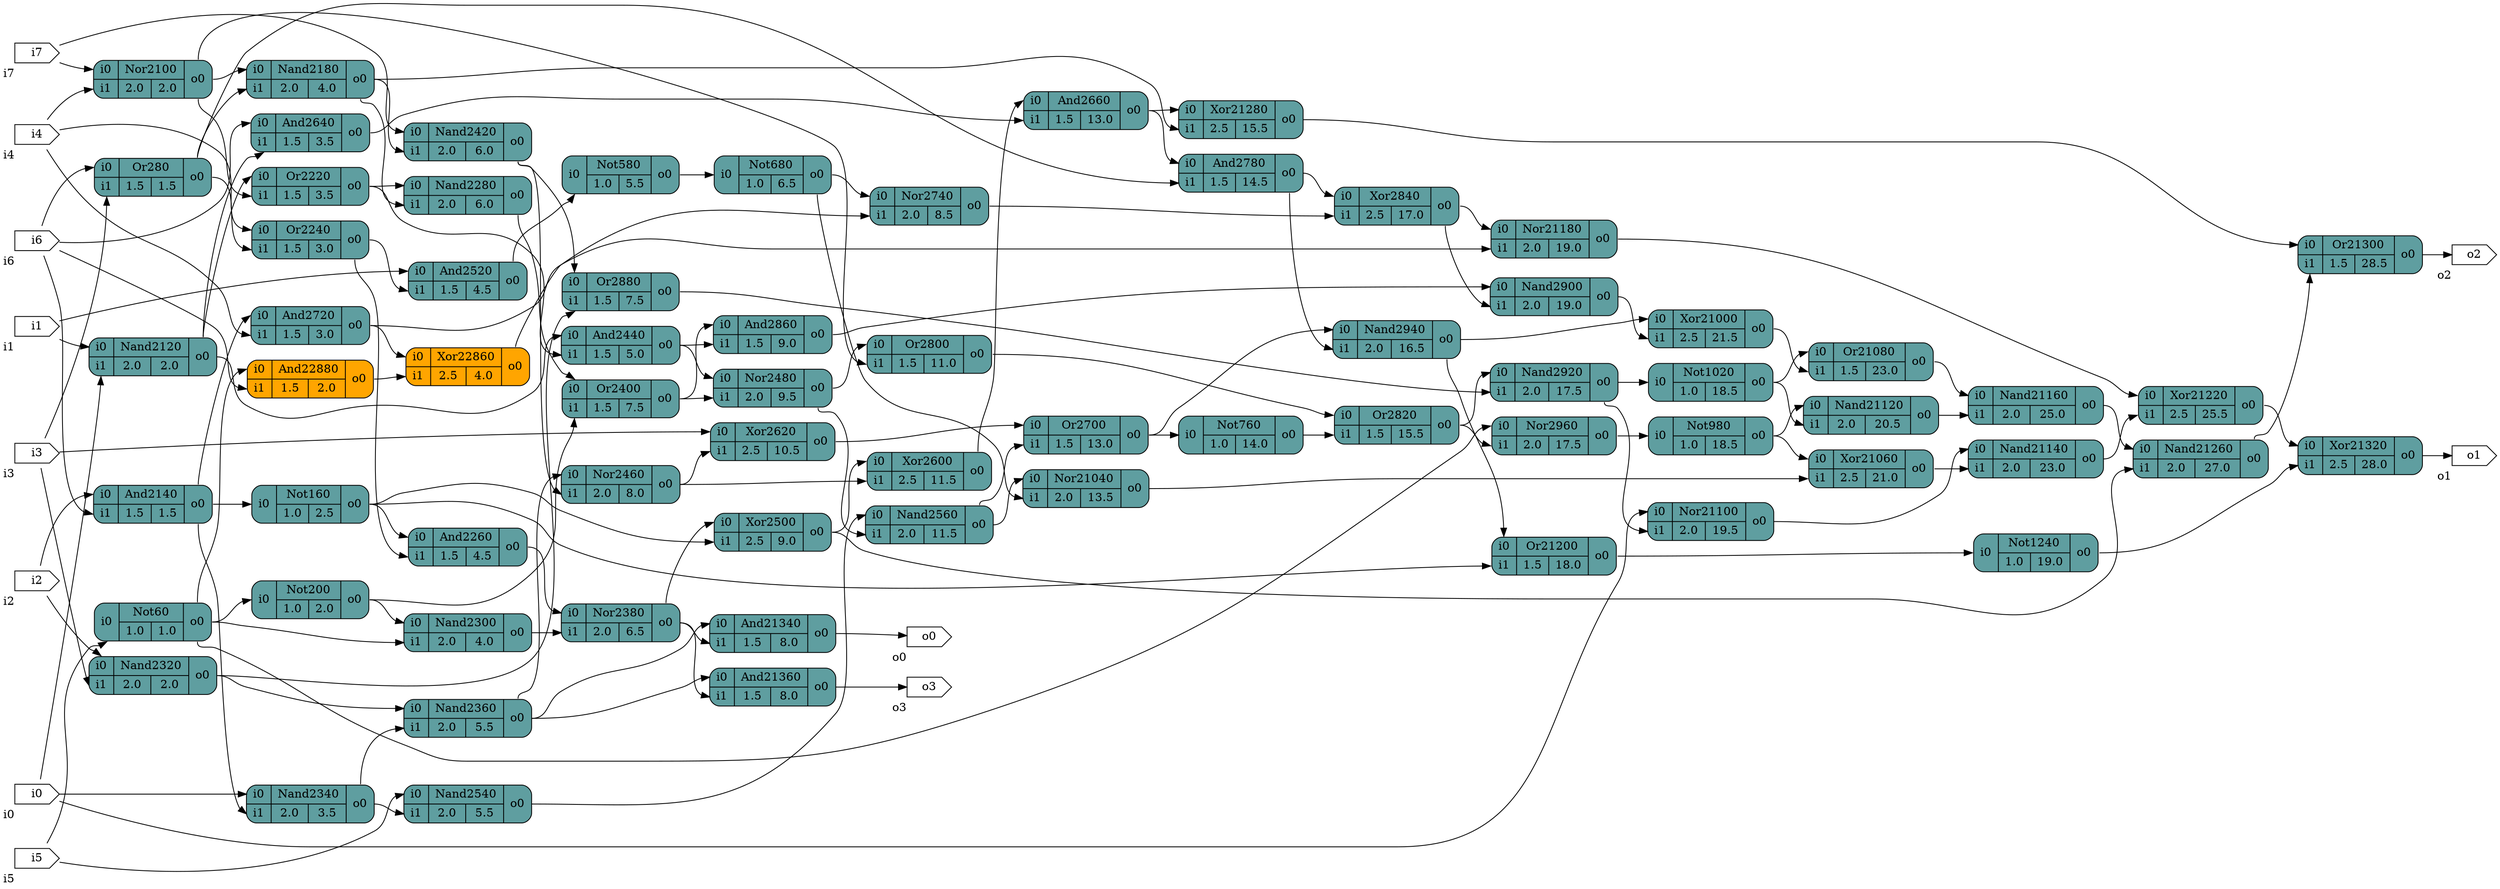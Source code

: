 digraph alt {
		graph [rankdir = LR];
		Not60[shape=record; style="rounded,filled"; fillcolor=cadetblue; label="{{<i0>i0}|{Not60|{1.0|1.0}}|{<o0>o0}}"]
		Or280[shape=record; style="rounded,filled"; fillcolor=cadetblue; label="{{<i0>i0|<i1>i1}|{Or280|{1.5|1.5}}|{<o0>o0}}"]
		Nor2100[shape=record; style="rounded,filled"; fillcolor=cadetblue; label="{{<i0>i0|<i1>i1}|{Nor2100|{2.0|2.0}}|{<o0>o0}}"]
		Nand2120[shape=record; style="rounded,filled"; fillcolor=cadetblue; label="{{<i0>i0|<i1>i1}|{Nand2120|{2.0|2.0}}|{<o0>o0}}"]
		And2140[shape=record; style="rounded,filled"; fillcolor=cadetblue; label="{{<i0>i0|<i1>i1}|{And2140|{1.5|1.5}}|{<o0>o0}}"]
		Not160[shape=record; style="rounded,filled"; fillcolor=cadetblue; label="{{<i0>i0}|{Not160|{1.0|2.5}}|{<o0>o0}}"]
		Nand2180[shape=record; style="rounded,filled"; fillcolor=cadetblue; label="{{<i0>i0|<i1>i1}|{Nand2180|{2.0|4.0}}|{<o0>o0}}"]
		Not200[shape=record; style="rounded,filled"; fillcolor=cadetblue; label="{{<i0>i0}|{Not200|{1.0|2.0}}|{<o0>o0}}"]
		Or2220[shape=record; style="rounded,filled"; fillcolor=cadetblue; label="{{<i0>i0|<i1>i1}|{Or2220|{1.5|3.5}}|{<o0>o0}}"]
		Or2240[shape=record; style="rounded,filled"; fillcolor=cadetblue; label="{{<i0>i0|<i1>i1}|{Or2240|{1.5|3.0}}|{<o0>o0}}"]
		And2260[shape=record; style="rounded,filled"; fillcolor=cadetblue; label="{{<i0>i0|<i1>i1}|{And2260|{1.5|4.5}}|{<o0>o0}}"]
		Nand2280[shape=record; style="rounded,filled"; fillcolor=cadetblue; label="{{<i0>i0|<i1>i1}|{Nand2280|{2.0|6.0}}|{<o0>o0}}"]
		Nand2300[shape=record; style="rounded,filled"; fillcolor=cadetblue; label="{{<i0>i0|<i1>i1}|{Nand2300|{2.0|4.0}}|{<o0>o0}}"]
		Nand2320[shape=record; style="rounded,filled"; fillcolor=cadetblue; label="{{<i0>i0|<i1>i1}|{Nand2320|{2.0|2.0}}|{<o0>o0}}"]
		Nand2340[shape=record; style="rounded,filled"; fillcolor=cadetblue; label="{{<i0>i0|<i1>i1}|{Nand2340|{2.0|3.5}}|{<o0>o0}}"]
		Nand2360[shape=record; style="rounded,filled"; fillcolor=cadetblue; label="{{<i0>i0|<i1>i1}|{Nand2360|{2.0|5.5}}|{<o0>o0}}"]
		Nor2380[shape=record; style="rounded,filled"; fillcolor=cadetblue; label="{{<i0>i0|<i1>i1}|{Nor2380|{2.0|6.5}}|{<o0>o0}}"]
		Or2400[shape=record; style="rounded,filled"; fillcolor=cadetblue; label="{{<i0>i0|<i1>i1}|{Or2400|{1.5|7.5}}|{<o0>o0}}"]
		Nand2420[shape=record; style="rounded,filled"; fillcolor=cadetblue; label="{{<i0>i0|<i1>i1}|{Nand2420|{2.0|6.0}}|{<o0>o0}}"]
		And2440[shape=record; style="rounded,filled"; fillcolor=cadetblue; label="{{<i0>i0|<i1>i1}|{And2440|{1.5|5.0}}|{<o0>o0}}"]
		Nor2460[shape=record; style="rounded,filled"; fillcolor=cadetblue; label="{{<i0>i0|<i1>i1}|{Nor2460|{2.0|8.0}}|{<o0>o0}}"]
		Nor2480[shape=record; style="rounded,filled"; fillcolor=cadetblue; label="{{<i0>i0|<i1>i1}|{Nor2480|{2.0|9.5}}|{<o0>o0}}"]
		Xor2500[shape=record; style="rounded,filled"; fillcolor=cadetblue; label="{{<i0>i0|<i1>i1}|{Xor2500|{2.5|9.0}}|{<o0>o0}}"]
		And2520[shape=record; style="rounded,filled"; fillcolor=cadetblue; label="{{<i0>i0|<i1>i1}|{And2520|{1.5|4.5}}|{<o0>o0}}"]
		Nand2540[shape=record; style="rounded,filled"; fillcolor=cadetblue; label="{{<i0>i0|<i1>i1}|{Nand2540|{2.0|5.5}}|{<o0>o0}}"]
		Nand2560[shape=record; style="rounded,filled"; fillcolor=cadetblue; label="{{<i0>i0|<i1>i1}|{Nand2560|{2.0|11.5}}|{<o0>o0}}"]
		Not580[shape=record; style="rounded,filled"; fillcolor=cadetblue; label="{{<i0>i0}|{Not580|{1.0|5.5}}|{<o0>o0}}"]
		Xor2600[shape=record; style="rounded,filled"; fillcolor=cadetblue; label="{{<i0>i0|<i1>i1}|{Xor2600|{2.5|11.5}}|{<o0>o0}}"]
		Xor2620[shape=record; style="rounded,filled"; fillcolor=cadetblue; label="{{<i0>i0|<i1>i1}|{Xor2620|{2.5|10.5}}|{<o0>o0}}"]
		And2640[shape=record; style="rounded,filled"; fillcolor=cadetblue; label="{{<i0>i0|<i1>i1}|{And2640|{1.5|3.5}}|{<o0>o0}}"]
		And2660[shape=record; style="rounded,filled"; fillcolor=cadetblue; label="{{<i0>i0|<i1>i1}|{And2660|{1.5|13.0}}|{<o0>o0}}"]
		Not680[shape=record; style="rounded,filled"; fillcolor=cadetblue; label="{{<i0>i0}|{Not680|{1.0|6.5}}|{<o0>o0}}"]
		Or2700[shape=record; style="rounded,filled"; fillcolor=cadetblue; label="{{<i0>i0|<i1>i1}|{Or2700|{1.5|13.0}}|{<o0>o0}}"]
		And2720[shape=record; style="rounded,filled"; fillcolor=cadetblue; label="{{<i0>i0|<i1>i1}|{And2720|{1.5|3.0}}|{<o0>o0}}"]
		Nor2740[shape=record; style="rounded,filled"; fillcolor=cadetblue; label="{{<i0>i0|<i1>i1}|{Nor2740|{2.0|8.5}}|{<o0>o0}}"]
		Not760[shape=record; style="rounded,filled"; fillcolor=cadetblue; label="{{<i0>i0}|{Not760|{1.0|14.0}}|{<o0>o0}}"]
		And2780[shape=record; style="rounded,filled"; fillcolor=cadetblue; label="{{<i0>i0|<i1>i1}|{And2780|{1.5|14.5}}|{<o0>o0}}"]
		Or2800[shape=record; style="rounded,filled"; fillcolor=cadetblue; label="{{<i0>i0|<i1>i1}|{Or2800|{1.5|11.0}}|{<o0>o0}}"]
		Or2820[shape=record; style="rounded,filled"; fillcolor=cadetblue; label="{{<i0>i0|<i1>i1}|{Or2820|{1.5|15.5}}|{<o0>o0}}"]
		Xor2840[shape=record; style="rounded,filled"; fillcolor=cadetblue; label="{{<i0>i0|<i1>i1}|{Xor2840|{2.5|17.0}}|{<o0>o0}}"]
		And2860[shape=record; style="rounded,filled"; fillcolor=cadetblue; label="{{<i0>i0|<i1>i1}|{And2860|{1.5|9.0}}|{<o0>o0}}"]
		Or2880[shape=record; style="rounded,filled"; fillcolor=cadetblue; label="{{<i0>i0|<i1>i1}|{Or2880|{1.5|7.5}}|{<o0>o0}}"]
		Nand2900[shape=record; style="rounded,filled"; fillcolor=cadetblue; label="{{<i0>i0|<i1>i1}|{Nand2900|{2.0|19.0}}|{<o0>o0}}"]
		Nand2920[shape=record; style="rounded,filled"; fillcolor=cadetblue; label="{{<i0>i0|<i1>i1}|{Nand2920|{2.0|17.5}}|{<o0>o0}}"]
		Nand2940[shape=record; style="rounded,filled"; fillcolor=cadetblue; label="{{<i0>i0|<i1>i1}|{Nand2940|{2.0|16.5}}|{<o0>o0}}"]
		Nor2960[shape=record; style="rounded,filled"; fillcolor=cadetblue; label="{{<i0>i0|<i1>i1}|{Nor2960|{2.0|17.5}}|{<o0>o0}}"]
		Not980[shape=record; style="rounded,filled"; fillcolor=cadetblue; label="{{<i0>i0}|{Not980|{1.0|18.5}}|{<o0>o0}}"]
		Xor21000[shape=record; style="rounded,filled"; fillcolor=cadetblue; label="{{<i0>i0|<i1>i1}|{Xor21000|{2.5|21.5}}|{<o0>o0}}"]
		Not1020[shape=record; style="rounded,filled"; fillcolor=cadetblue; label="{{<i0>i0}|{Not1020|{1.0|18.5}}|{<o0>o0}}"]
		Nor21040[shape=record; style="rounded,filled"; fillcolor=cadetblue; label="{{<i0>i0|<i1>i1}|{Nor21040|{2.0|13.5}}|{<o0>o0}}"]
		Xor21060[shape=record; style="rounded,filled"; fillcolor=cadetblue; label="{{<i0>i0|<i1>i1}|{Xor21060|{2.5|21.0}}|{<o0>o0}}"]
		Or21080[shape=record; style="rounded,filled"; fillcolor=cadetblue; label="{{<i0>i0|<i1>i1}|{Or21080|{1.5|23.0}}|{<o0>o0}}"]
		Nor21100[shape=record; style="rounded,filled"; fillcolor=cadetblue; label="{{<i0>i0|<i1>i1}|{Nor21100|{2.0|19.5}}|{<o0>o0}}"]
		Nand21120[shape=record; style="rounded,filled"; fillcolor=cadetblue; label="{{<i0>i0|<i1>i1}|{Nand21120|{2.0|20.5}}|{<o0>o0}}"]
		Nand21140[shape=record; style="rounded,filled"; fillcolor=cadetblue; label="{{<i0>i0|<i1>i1}|{Nand21140|{2.0|23.0}}|{<o0>o0}}"]
		Nand21160[shape=record; style="rounded,filled"; fillcolor=cadetblue; label="{{<i0>i0|<i1>i1}|{Nand21160|{2.0|25.0}}|{<o0>o0}}"]
		Nor21180[shape=record; style="rounded,filled"; fillcolor=cadetblue; label="{{<i0>i0|<i1>i1}|{Nor21180|{2.0|19.0}}|{<o0>o0}}"]
		Or21200[shape=record; style="rounded,filled"; fillcolor=cadetblue; label="{{<i0>i0|<i1>i1}|{Or21200|{1.5|18.0}}|{<o0>o0}}"]
		Xor21220[shape=record; style="rounded,filled"; fillcolor=cadetblue; label="{{<i0>i0|<i1>i1}|{Xor21220|{2.5|25.5}}|{<o0>o0}}"]
		Not1240[shape=record; style="rounded,filled"; fillcolor=cadetblue; label="{{<i0>i0}|{Not1240|{1.0|19.0}}|{<o0>o0}}"]
		Nand21260[shape=record; style="rounded,filled"; fillcolor=cadetblue; label="{{<i0>i0|<i1>i1}|{Nand21260|{2.0|27.0}}|{<o0>o0}}"]
		Xor21280[shape=record; style="rounded,filled"; fillcolor=cadetblue; label="{{<i0>i0|<i1>i1}|{Xor21280|{2.5|15.5}}|{<o0>o0}}"]
		Or21300[shape=record; style="rounded,filled"; fillcolor=cadetblue; label="{{<i0>i0|<i1>i1}|{Or21300|{1.5|28.5}}|{<o0>o0}}"]
		Xor21320[shape=record; style="rounded,filled"; fillcolor=cadetblue; label="{{<i0>i0|<i1>i1}|{Xor21320|{2.5|28.0}}|{<o0>o0}}"]
		And21340[shape=record; style="rounded,filled"; fillcolor=cadetblue; label="{{<i0>i0|<i1>i1}|{And21340|{1.5|8.0}}|{<o0>o0}}"]
		And21360[shape=record; style="rounded,filled"; fillcolor=cadetblue; label="{{<i0>i0|<i1>i1}|{And21360|{1.5|8.0}}|{<o0>o0}}"]
		Xor22860[shape=record; style="rounded,filled"; fillcolor=orange1; label="{{<i0>i0|<i1>i1}|{Xor22860|{2.5|4.0}}|{<o0>o0}}"]
		And22880[shape=record; style="rounded,filled"; fillcolor=orange1; label="{{<i0>i0|<i1>i1}|{And22880|{1.5|2.0}}|{<o0>o0}}"]
		i0[shape=cds,xlabel="i0"]
		i1[shape=cds,xlabel="i1"]
		i2[shape=cds,xlabel="i2"]
		i3[shape=cds,xlabel="i3"]
		i4[shape=cds,xlabel="i4"]
		i5[shape=cds,xlabel="i5"]
		i6[shape=cds,xlabel="i6"]
		i7[shape=cds,xlabel="i7"]
		o0[shape=cds,xlabel="o0"]
		o1[shape=cds,xlabel="o1"]
		o2[shape=cds,xlabel="o2"]
		o3[shape=cds,xlabel="o3"]
		i0 -> Nand2120:i1;
		i0 -> Nand2340:i0;
		i0 -> Nor21100:i0;
		i1 -> Nand2120:i0;
		i1 -> And2520:i0;
		i2 -> And2140:i0;
		i2 -> Nand2320:i0;
		i3 -> Or280:i1;
		i3 -> Nand2320:i1;
		i3 -> Xor2620:i0;
		i4 -> Nor2100:i1;
		i4 -> Or2240:i0;
		i4 -> And2720:i1;
		i5 -> Not60:i0;
		i5 -> Nand2540:i0;
		i6 -> Or280:i0;
		i6 -> And2140:i1;
		i6 -> And2640:i0;
		i6 -> And22880:i1;
		i7 -> Nor2100:i0;
		i7 -> Nand2420:i0;
		Not60:o0 -> Not200:i0;
		Not60:o0 -> Nand2300:i1;
		Not60:o0 -> Nor2960:i0;
		Not60:o0 -> And22880:i0;
		Or280:o0 -> Nand2180:i1;
		Or280:o0 -> Or2240:i1;
		Or280:o0 -> And2780:i1;
		Nor2100:o0 -> Nand2180:i0;
		Nor2100:o0 -> Or2220:i1;
		Nor2100:o0 -> Or2800:i1;
		Nand2120:o0 -> Or2220:i0;
		Nand2120:o0 -> And2440:i0;
		Nand2120:o0 -> And2640:i1;
		And2140:o0 -> Not160:i0;
		And2140:o0 -> Nand2340:i1;
		And2140:o0 -> And2720:i0;
		Not160:o0 -> And2260:i0;
		Not160:o0 -> Xor2500:i1;
		Not160:o0 -> Or21200:i1;
		Nand2180:o0 -> Nand2280:i1;
		Nand2180:o0 -> Nand2420:i1;
		Nand2180:o0 -> Xor21280:i1;
		Not200:o0 -> Nand2300:i0;
		Not200:o0 -> Or2400:i1;
		Or2220:o0 -> Nand2280:i0;
		Or2220:o0 -> And2440:i1;
		Or2240:o0 -> And2260:i1;
		Or2240:o0 -> And2520:i1;
		And2260:o0 -> Nor2380:i0;
		Nand2280:o0 -> Or2400:i0;
		Nand2300:o0 -> Nor2380:i1;
		Nand2320:o0 -> Nand2360:i0;
		Nand2320:o0 -> Or2880:i1;
		Nand2340:o0 -> Nand2360:i1;
		Nand2340:o0 -> Nand2540:i1;
		Nand2360:o0 -> Nor2460:i0;
		Nand2360:o0 -> And21340:i0;
		Nand2360:o0 -> And21360:i0;
		Nor2380:o0 -> Xor2500:i0;
		Nor2380:o0 -> And21340:i1;
		Nor2380:o0 -> And21360:i1;
		Or2400:o0 -> Nor2480:i1;
		Or2400:o0 -> And2860:i0;
		Nand2420:o0 -> Nor2460:i1;
		Nand2420:o0 -> Or2880:i0;
		And2440:o0 -> Nor2480:i0;
		And2440:o0 -> And2860:i1;
		Nor2460:o0 -> Xor2600:i1;
		Nor2460:o0 -> Xor2620:i1;
		Nor2480:o0 -> Nand2560:i1;
		Nor2480:o0 -> Or2800:i0;
		Xor2500:o0 -> Xor2600:i0;
		Xor2500:o0 -> Nand21260:i1;
		And2520:o0 -> Not580:i0;
		Nand2540:o0 -> Nand2560:i0;
		Nand2560:o0 -> Or2700:i1;
		Nand2560:o0 -> Nor21040:i0;
		Not580:o0 -> Not680:i0;
		Xor2600:o0 -> And2660:i0;
		Xor2620:o0 -> Or2700:i0;
		And2640:o0 -> And2660:i1;
		And2660:o0 -> And2780:i0;
		And2660:o0 -> Xor21280:i0;
		Not680:o0 -> Nor2740:i0;
		Not680:o0 -> Nor21040:i1;
		Or2700:o0 -> Not760:i0;
		Or2700:o0 -> Nand2940:i0;
		And2720:o0 -> Nor21180:i1;
		And2720:o0 -> Xor22860:i0;
		Nor2740:o0 -> Xor2840:i1;
		Not760:o0 -> Or2820:i1;
		And2780:o0 -> Xor2840:i0;
		And2780:o0 -> Nand2940:i1;
		Or2800:o0 -> Or2820:i0;
		Or2820:o0 -> Nand2920:i0;
		Or2820:o0 -> Nor2960:i1;
		Xor2840:o0 -> Nand2900:i1;
		Xor2840:o0 -> Nor21180:i0;
		And2860:o0 -> Nand2900:i0;
		Or2880:o0 -> Nand2920:i1;
		Nand2900:o0 -> Xor21000:i1;
		Nand2920:o0 -> Not1020:i0;
		Nand2920:o0 -> Nor21100:i1;
		Nand2940:o0 -> Xor21000:i0;
		Nand2940:o0 -> Or21200:i0;
		Nor2960:o0 -> Not980:i0;
		Not980:o0 -> Xor21060:i0;
		Not980:o0 -> Nand21120:i0;
		Xor21000:o0 -> Or21080:i1;
		Not1020:o0 -> Or21080:i0;
		Not1020:o0 -> Nand21120:i1;
		Nor21040:o0 -> Xor21060:i1;
		Xor21060:o0 -> Nand21140:i1;
		Or21080:o0 -> Nand21160:i0;
		Nor21100:o0 -> Nand21140:i0;
		Nand21120:o0 -> Nand21160:i1;
		Nand21140:o0 -> Xor21220:i1;
		Nand21160:o0 -> Nand21260:i0;
		Nor21180:o0 -> Xor21220:i0;
		Or21200:o0 -> Not1240:i0;
		Xor21220:o0 -> Xor21320:i0;
		Not1240:o0 -> Xor21320:i1;
		Nand21260:o0 -> Or21300:i1;
		Xor21280:o0 -> Or21300:i0;
		Or21300:o0 -> o2;
		Xor21320:o0 -> o1;
		And21340:o0 -> o0;
		And21360:o0 -> o3;
		Xor22860:o0 -> Nor2740:i1;
		And22880:o0 -> Xor22860:i1;
}
